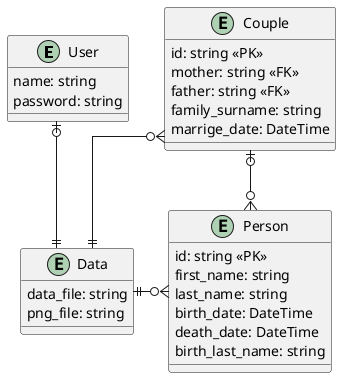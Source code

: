 @startuml entity_relation_diagram

skinparam linetype ortho

entity User {
    name: string
    password: string
}

entity Data {
    data_file: string
    png_file: string
}

entity Person {
    id: string <<PK>>
    first_name: string
    last_name: string
    birth_date: DateTime
    death_date: DateTime
    birth_last_name: string
}

entity Couple {
    id: string <<PK>>
    mother: string <<FK>>
    father: string <<FK>>
    family_surname: string
    marrige_date: DateTime
}

User |o--|| Data
Data ||-right-o{ Person
Data ||-left-o{ Couple
Couple |o--o{ Person

@enduml
